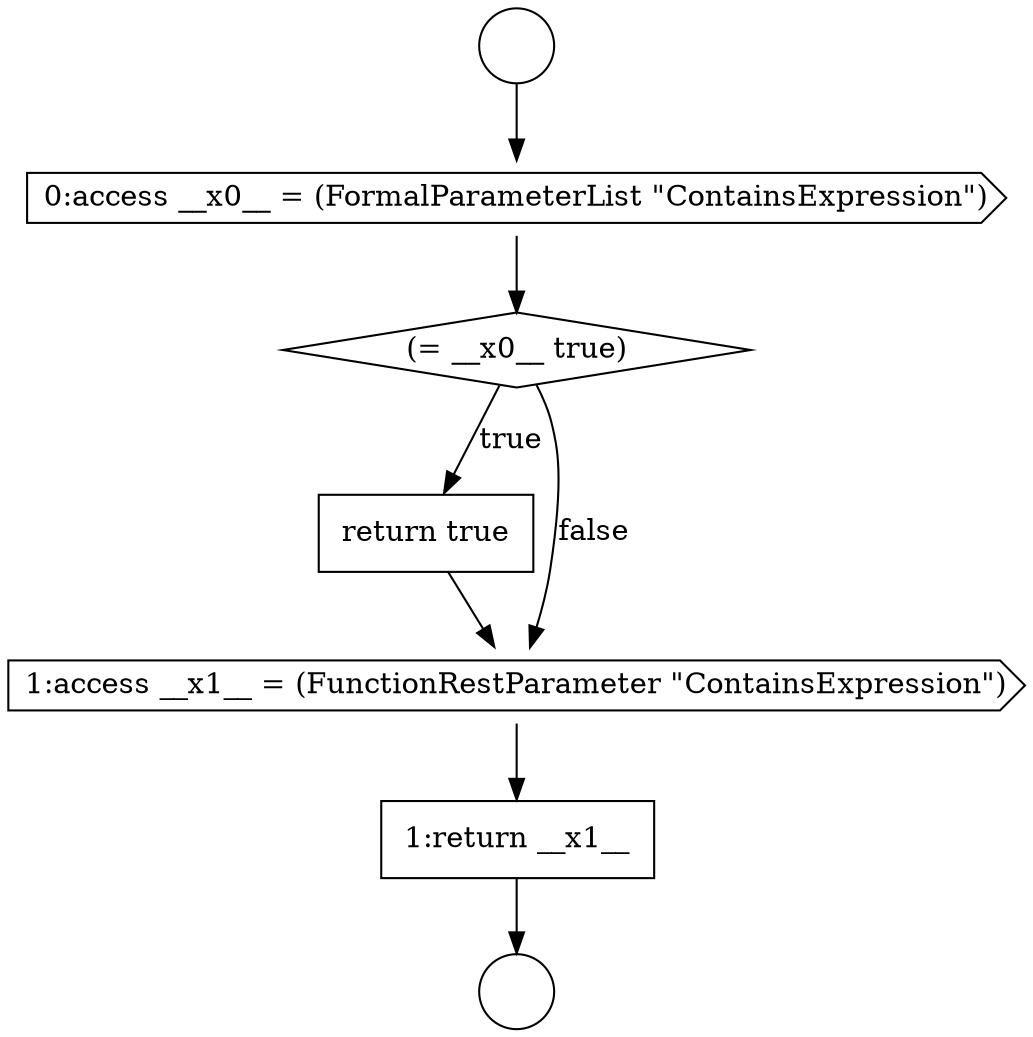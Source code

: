digraph {
  node7711 [shape=none, margin=0, label=<<font color="black">
    <table border="0" cellborder="1" cellspacing="0" cellpadding="10">
      <tr><td align="left">return true</td></tr>
    </table>
  </font>> color="black" fillcolor="white" style=filled]
  node7707 [shape=circle label=" " color="black" fillcolor="white" style=filled]
  node7710 [shape=diamond, label=<<font color="black">(= __x0__ true)</font>> color="black" fillcolor="white" style=filled]
  node7713 [shape=none, margin=0, label=<<font color="black">
    <table border="0" cellborder="1" cellspacing="0" cellpadding="10">
      <tr><td align="left">1:return __x1__</td></tr>
    </table>
  </font>> color="black" fillcolor="white" style=filled]
  node7709 [shape=cds, label=<<font color="black">0:access __x0__ = (FormalParameterList &quot;ContainsExpression&quot;)</font>> color="black" fillcolor="white" style=filled]
  node7712 [shape=cds, label=<<font color="black">1:access __x1__ = (FunctionRestParameter &quot;ContainsExpression&quot;)</font>> color="black" fillcolor="white" style=filled]
  node7708 [shape=circle label=" " color="black" fillcolor="white" style=filled]
  node7712 -> node7713 [ color="black"]
  node7711 -> node7712 [ color="black"]
  node7713 -> node7708 [ color="black"]
  node7707 -> node7709 [ color="black"]
  node7709 -> node7710 [ color="black"]
  node7710 -> node7711 [label=<<font color="black">true</font>> color="black"]
  node7710 -> node7712 [label=<<font color="black">false</font>> color="black"]
}
